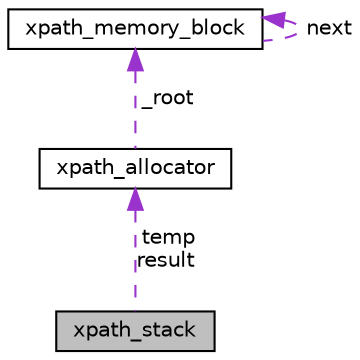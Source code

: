digraph G
{
 // INTERACTIVE_SVG=YES
  edge [fontname="Helvetica",fontsize="10",labelfontname="Helvetica",labelfontsize="10"];
  node [fontname="Helvetica",fontsize="10",shape=record];
  Node1 [label="xpath_stack",height=0.2,width=0.4,color="black", fillcolor="grey75", style="filled" fontcolor="black"];
  Node2 -> Node1 [dir="back",color="darkorchid3",fontsize="10",style="dashed",label=" temp\nresult" ,fontname="Helvetica"];
  Node2 [label="xpath_allocator",height=0.2,width=0.4,color="black", fillcolor="white", style="filled",URL="$d9/d51/classxpath__allocator.html"];
  Node3 -> Node2 [dir="back",color="darkorchid3",fontsize="10",style="dashed",label=" _root" ,fontname="Helvetica"];
  Node3 [label="xpath_memory_block",height=0.2,width=0.4,color="black", fillcolor="white", style="filled",URL="$d0/d13/structxpath__memory__block.html"];
  Node3 -> Node3 [dir="back",color="darkorchid3",fontsize="10",style="dashed",label=" next" ,fontname="Helvetica"];
}
